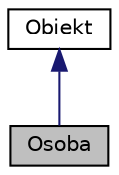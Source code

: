 digraph "Osoba"
{
 // LATEX_PDF_SIZE
  edge [fontname="Helvetica",fontsize="10",labelfontname="Helvetica",labelfontsize="10"];
  node [fontname="Helvetica",fontsize="10",shape=record];
  Node1 [label="Osoba",height=0.2,width=0.4,color="black", fillcolor="grey75", style="filled", fontcolor="black",tooltip="Klasa reprezentujaca osobe."];
  Node2 -> Node1 [dir="back",color="midnightblue",fontsize="10",style="solid"];
  Node2 [label="Obiekt",height=0.2,width=0.4,color="black", fillcolor="white", style="filled",URL="$structObiekt.html",tooltip="Struktura przedstawiajaca najbardizej podstawowy obiekt bazy danych."];
}
